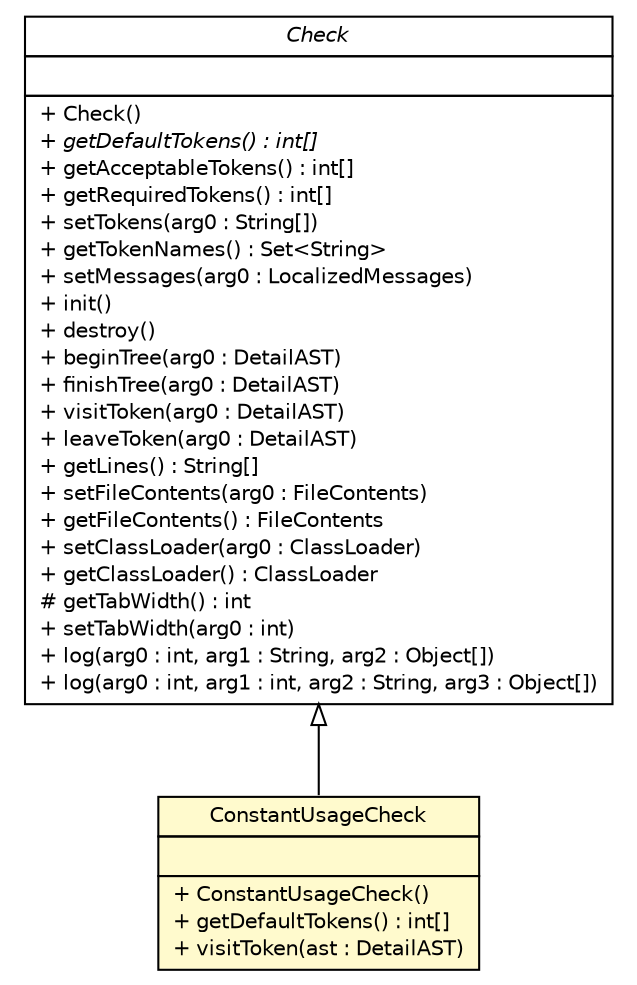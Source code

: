 #!/usr/local/bin/dot
#
# Class diagram 
# Generated by UMLGraph version 5.1 (http://www.umlgraph.org/)
#

digraph G {
	edge [fontname="Helvetica",fontsize=10,labelfontname="Helvetica",labelfontsize=10];
	node [fontname="Helvetica",fontsize=10,shape=plaintext];
	nodesep=0.25;
	ranksep=0.5;
	// com.qulice.checkstyle.ConstantUsageCheck
	c129 [label=<<table title="com.qulice.checkstyle.ConstantUsageCheck" border="0" cellborder="1" cellspacing="0" cellpadding="2" port="p" bgcolor="lemonChiffon" href="./ConstantUsageCheck.html">
		<tr><td><table border="0" cellspacing="0" cellpadding="1">
<tr><td align="center" balign="center"> ConstantUsageCheck </td></tr>
		</table></td></tr>
		<tr><td><table border="0" cellspacing="0" cellpadding="1">
<tr><td align="left" balign="left">  </td></tr>
		</table></td></tr>
		<tr><td><table border="0" cellspacing="0" cellpadding="1">
<tr><td align="left" balign="left"> + ConstantUsageCheck() </td></tr>
<tr><td align="left" balign="left"> + getDefaultTokens() : int[] </td></tr>
<tr><td align="left" balign="left"> + visitToken(ast : DetailAST) </td></tr>
		</table></td></tr>
		</table>>, fontname="Helvetica", fontcolor="black", fontsize=10.0];
	//com.qulice.checkstyle.ConstantUsageCheck extends com.puppycrawl.tools.checkstyle.api.Check
	c137:p -> c129:p [dir=back,arrowtail=empty];
	// com.puppycrawl.tools.checkstyle.api.Check
	c137 [label=<<table title="com.puppycrawl.tools.checkstyle.api.Check" border="0" cellborder="1" cellspacing="0" cellpadding="2" port="p" href="http://java.sun.com/j2se/1.4.2/docs/api/com/puppycrawl/tools/checkstyle/api/Check.html">
		<tr><td><table border="0" cellspacing="0" cellpadding="1">
<tr><td align="center" balign="center"><font face="Helvetica-Oblique"> Check </font></td></tr>
		</table></td></tr>
		<tr><td><table border="0" cellspacing="0" cellpadding="1">
<tr><td align="left" balign="left">  </td></tr>
		</table></td></tr>
		<tr><td><table border="0" cellspacing="0" cellpadding="1">
<tr><td align="left" balign="left"> + Check() </td></tr>
<tr><td align="left" balign="left"><font face="Helvetica-Oblique" point-size="10.0"> + getDefaultTokens() : int[] </font></td></tr>
<tr><td align="left" balign="left"> + getAcceptableTokens() : int[] </td></tr>
<tr><td align="left" balign="left"> + getRequiredTokens() : int[] </td></tr>
<tr><td align="left" balign="left"> + setTokens(arg0 : String[]) </td></tr>
<tr><td align="left" balign="left"> + getTokenNames() : Set&lt;String&gt; </td></tr>
<tr><td align="left" balign="left"> + setMessages(arg0 : LocalizedMessages) </td></tr>
<tr><td align="left" balign="left"> + init() </td></tr>
<tr><td align="left" balign="left"> + destroy() </td></tr>
<tr><td align="left" balign="left"> + beginTree(arg0 : DetailAST) </td></tr>
<tr><td align="left" balign="left"> + finishTree(arg0 : DetailAST) </td></tr>
<tr><td align="left" balign="left"> + visitToken(arg0 : DetailAST) </td></tr>
<tr><td align="left" balign="left"> + leaveToken(arg0 : DetailAST) </td></tr>
<tr><td align="left" balign="left"> + getLines() : String[] </td></tr>
<tr><td align="left" balign="left"> + setFileContents(arg0 : FileContents) </td></tr>
<tr><td align="left" balign="left"> + getFileContents() : FileContents </td></tr>
<tr><td align="left" balign="left"> + setClassLoader(arg0 : ClassLoader) </td></tr>
<tr><td align="left" balign="left"> + getClassLoader() : ClassLoader </td></tr>
<tr><td align="left" balign="left"> # getTabWidth() : int </td></tr>
<tr><td align="left" balign="left"> + setTabWidth(arg0 : int) </td></tr>
<tr><td align="left" balign="left"> + log(arg0 : int, arg1 : String, arg2 : Object[]) </td></tr>
<tr><td align="left" balign="left"> + log(arg0 : int, arg1 : int, arg2 : String, arg3 : Object[]) </td></tr>
		</table></td></tr>
		</table>>, fontname="Helvetica", fontcolor="black", fontsize=10.0];
}

